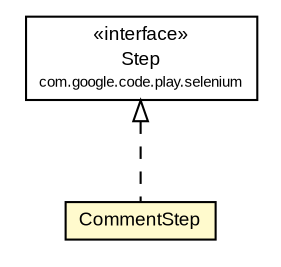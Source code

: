 #!/usr/local/bin/dot
#
# Class diagram 
# Generated by UMLGraph version R5_6-24-gf6e263 (http://www.umlgraph.org/)
#

digraph G {
	edge [fontname="arial",fontsize=10,labelfontname="arial",labelfontsize=10];
	node [fontname="arial",fontsize=10,shape=plaintext];
	nodesep=0.25;
	ranksep=0.5;
	// com.google.code.play.selenium.Step
	c658 [label=<<table title="com.google.code.play.selenium.Step" border="0" cellborder="1" cellspacing="0" cellpadding="2" port="p" href="../Step.html">
		<tr><td><table border="0" cellspacing="0" cellpadding="1">
<tr><td align="center" balign="center"> &#171;interface&#187; </td></tr>
<tr><td align="center" balign="center"> Step </td></tr>
<tr><td align="center" balign="center"><font point-size="7.0"> com.google.code.play.selenium </font></td></tr>
		</table></td></tr>
		</table>>, URL="../Step.html", fontname="arial", fontcolor="black", fontsize=9.0];
	// com.google.code.play.selenium.step.CommentStep
	c687 [label=<<table title="com.google.code.play.selenium.step.CommentStep" border="0" cellborder="1" cellspacing="0" cellpadding="2" port="p" bgcolor="lemonChiffon" href="./CommentStep.html">
		<tr><td><table border="0" cellspacing="0" cellpadding="1">
<tr><td align="center" balign="center"> CommentStep </td></tr>
		</table></td></tr>
		</table>>, URL="./CommentStep.html", fontname="arial", fontcolor="black", fontsize=9.0];
	//com.google.code.play.selenium.step.CommentStep implements com.google.code.play.selenium.Step
	c658:p -> c687:p [dir=back,arrowtail=empty,style=dashed];
}


